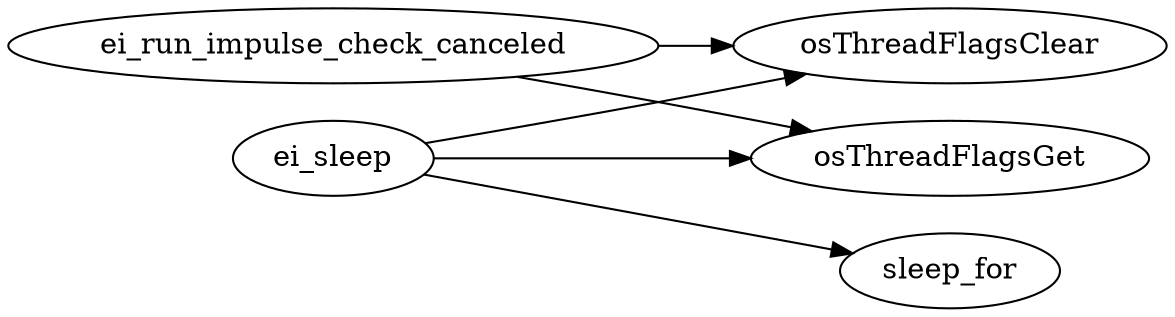 strict digraph {
	graph [bb="0,0,555.95,144",
		overlap=False,
		rankdir=LR,
		splines=true
	];
	node [label="\N"];
	ei_run_impulse_check_canceled	[height=0.5,
		nest_level=0,
		pos="155.99,126",
		src_line=38,
		width=4.3329];
	osThreadFlagsGet	[height=0.5,
		nest_level=1,
		pos="451.96,72",
		src_line=-1,
		width=2.6539];
	ei_run_impulse_check_canceled -> osThreadFlagsGet	[pos="e,385.61,84.966 244.33,111.09 266.42,107.23 290.08,103.03 311.97,99 332.64,95.192 355.01,90.916 375.64,86.909"];
	osThreadFlagsClear	[height=0.5,
		nest_level=1,
		pos="451.96,126",
		src_line=-1,
		width=2.8886];
	ei_run_impulse_check_canceled -> osThreadFlagsClear	[pos="e,347.64,126 312.15,126 320.69,126 329.19,126 337.54,126"];
	ei_sleep	[height=0.5,
		nest_level=0,
		pos="155.99,72",
		src_line=50,
		width=1.336];
	ei_sleep -> osThreadFlagsGet	[pos="e,356.34,72 204.22,72 242.4,72 297.59,72 346.1,72"];
	ei_sleep -> osThreadFlagsClear	[pos="e,382.79,112.48 200.12,79.283 231.23,84.594 274.23,92.048 311.97,99 331.72,102.64 353.02,106.7 372.87,110.55"];
	sleep_for	[height=0.5,
		nest_level=1,
		pos="451.96,18",
		src_line=-1,
		width=1.4624];
	ei_sleep -> sleep_for	[pos="e,405.16,26.414 199.42,64.206 251.02,54.727 338.26,38.702 395.23,28.237"];
}

